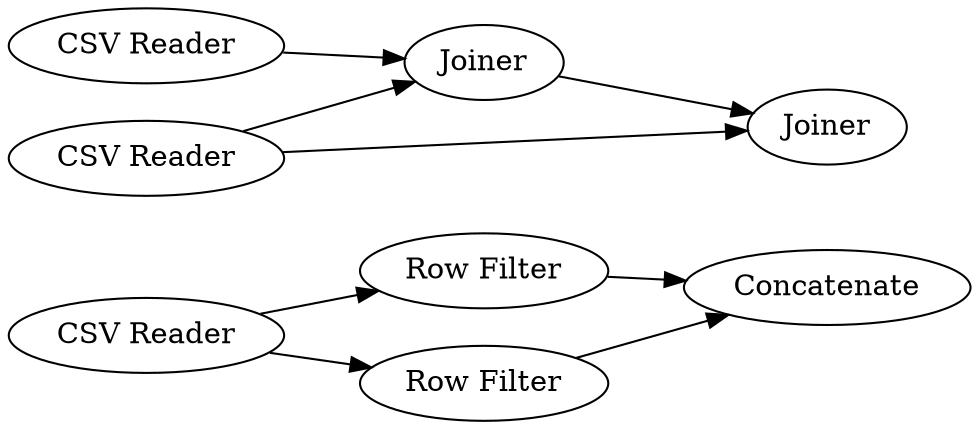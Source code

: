 digraph {
	2 [label="CSV Reader"]
	3 [label="CSV Reader"]
	4 [label="CSV Reader"]
	5 [label=Joiner]
	6 [label=Joiner]
	7 [label="Row Filter"]
	8 [label="Row Filter"]
	9 [label=Concatenate]
	2 -> 7
	2 -> 8
	3 -> 5
	3 -> 6
	4 -> 5
	5 -> 6
	7 -> 9
	8 -> 9
	rankdir=LR
}
